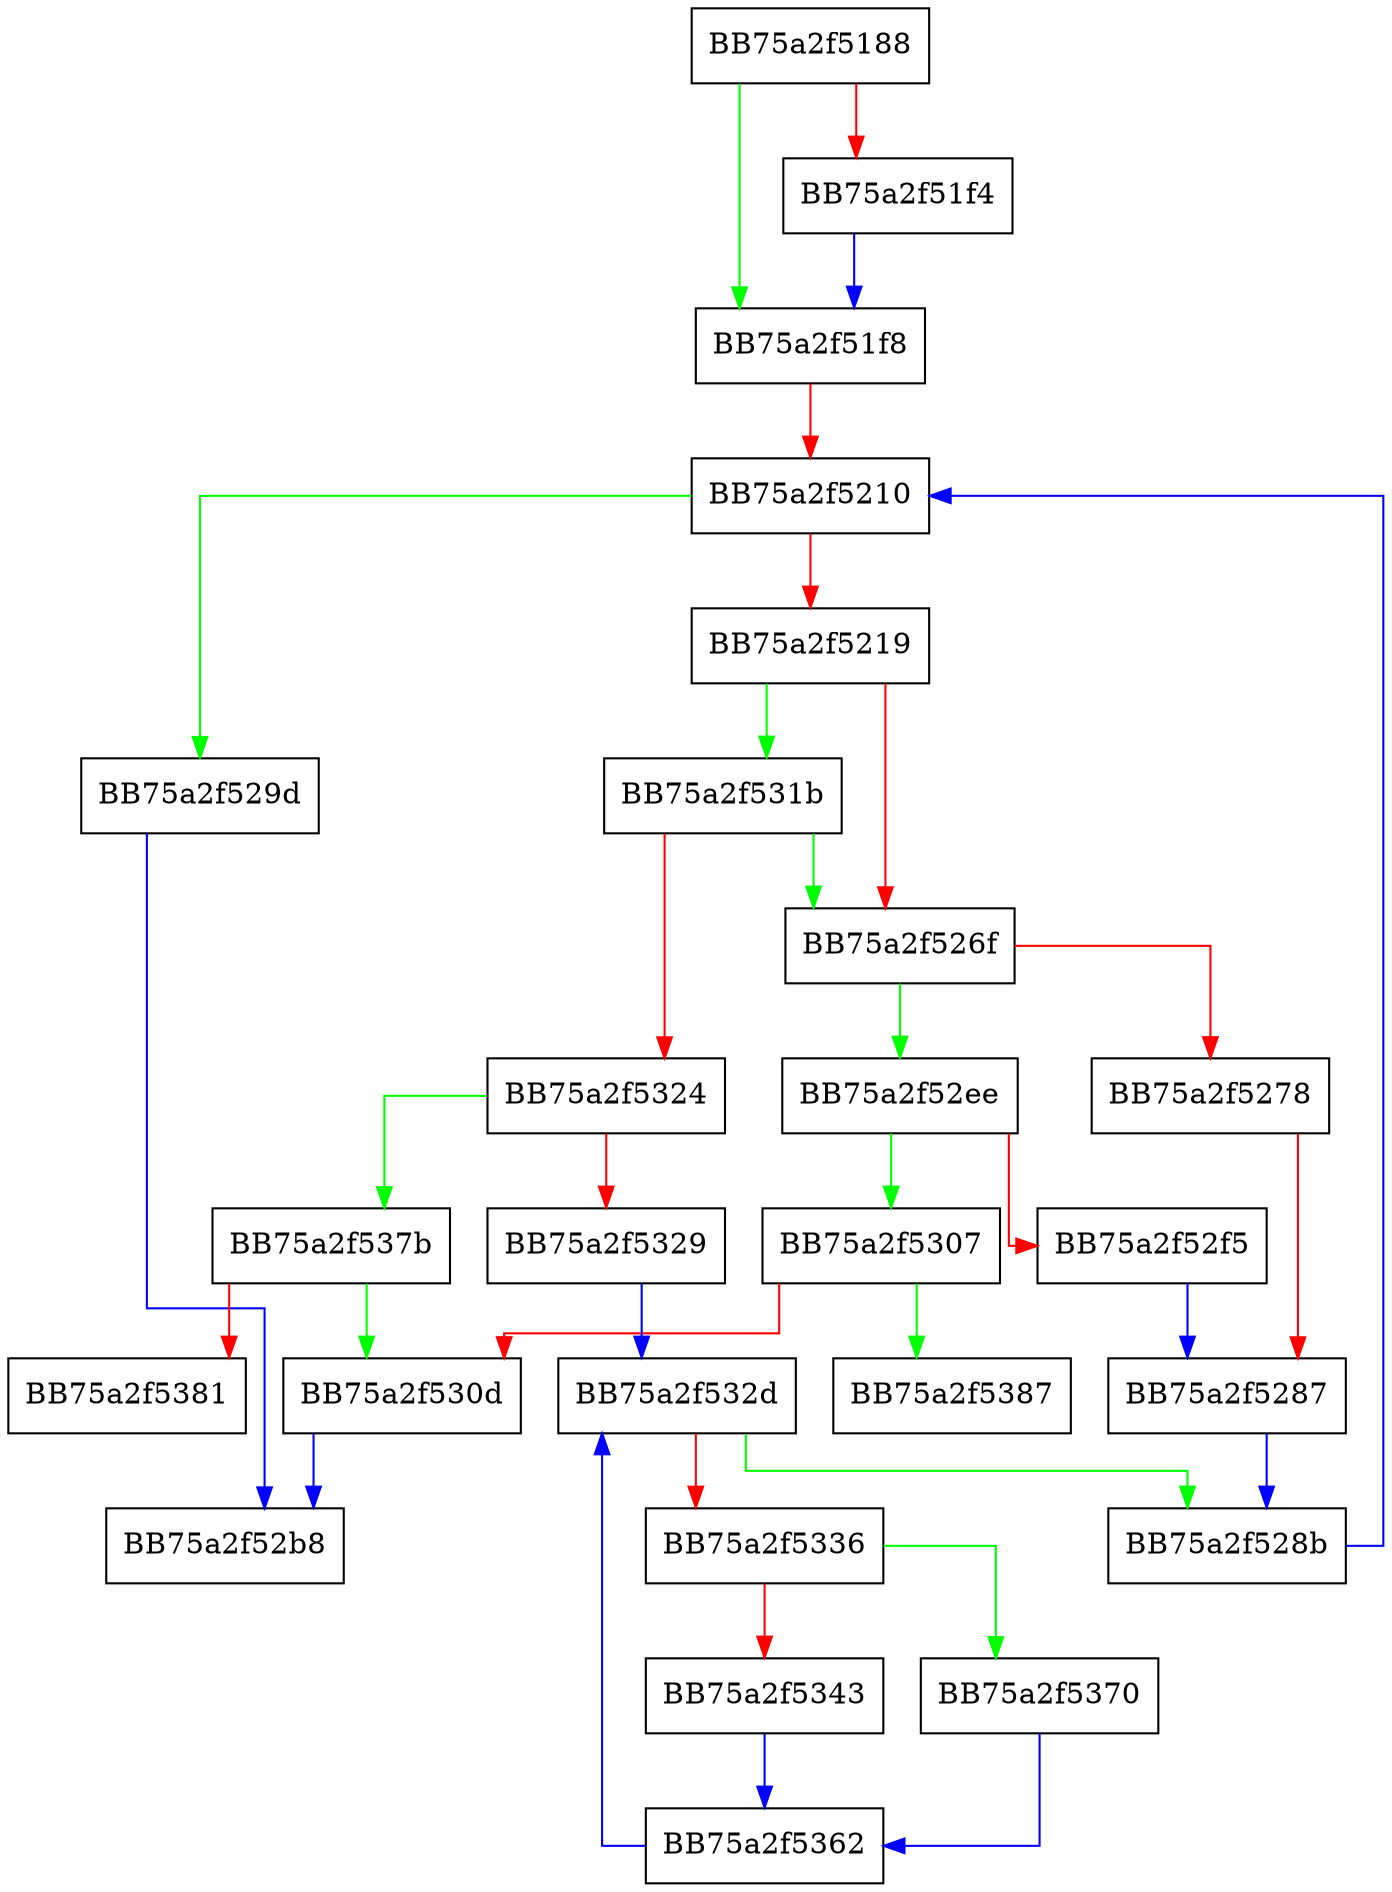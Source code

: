 digraph to_bytes {
  node [shape="box"];
  graph [splines=ortho];
  BB75a2f5188 -> BB75a2f51f8 [color="green"];
  BB75a2f5188 -> BB75a2f51f4 [color="red"];
  BB75a2f51f4 -> BB75a2f51f8 [color="blue"];
  BB75a2f51f8 -> BB75a2f5210 [color="red"];
  BB75a2f5210 -> BB75a2f529d [color="green"];
  BB75a2f5210 -> BB75a2f5219 [color="red"];
  BB75a2f5219 -> BB75a2f531b [color="green"];
  BB75a2f5219 -> BB75a2f526f [color="red"];
  BB75a2f526f -> BB75a2f52ee [color="green"];
  BB75a2f526f -> BB75a2f5278 [color="red"];
  BB75a2f5278 -> BB75a2f5287 [color="red"];
  BB75a2f5287 -> BB75a2f528b [color="blue"];
  BB75a2f528b -> BB75a2f5210 [color="blue"];
  BB75a2f529d -> BB75a2f52b8 [color="blue"];
  BB75a2f52ee -> BB75a2f5307 [color="green"];
  BB75a2f52ee -> BB75a2f52f5 [color="red"];
  BB75a2f52f5 -> BB75a2f5287 [color="blue"];
  BB75a2f5307 -> BB75a2f5387 [color="green"];
  BB75a2f5307 -> BB75a2f530d [color="red"];
  BB75a2f530d -> BB75a2f52b8 [color="blue"];
  BB75a2f531b -> BB75a2f526f [color="green"];
  BB75a2f531b -> BB75a2f5324 [color="red"];
  BB75a2f5324 -> BB75a2f537b [color="green"];
  BB75a2f5324 -> BB75a2f5329 [color="red"];
  BB75a2f5329 -> BB75a2f532d [color="blue"];
  BB75a2f532d -> BB75a2f528b [color="green"];
  BB75a2f532d -> BB75a2f5336 [color="red"];
  BB75a2f5336 -> BB75a2f5370 [color="green"];
  BB75a2f5336 -> BB75a2f5343 [color="red"];
  BB75a2f5343 -> BB75a2f5362 [color="blue"];
  BB75a2f5362 -> BB75a2f532d [color="blue"];
  BB75a2f5370 -> BB75a2f5362 [color="blue"];
  BB75a2f537b -> BB75a2f530d [color="green"];
  BB75a2f537b -> BB75a2f5381 [color="red"];
}